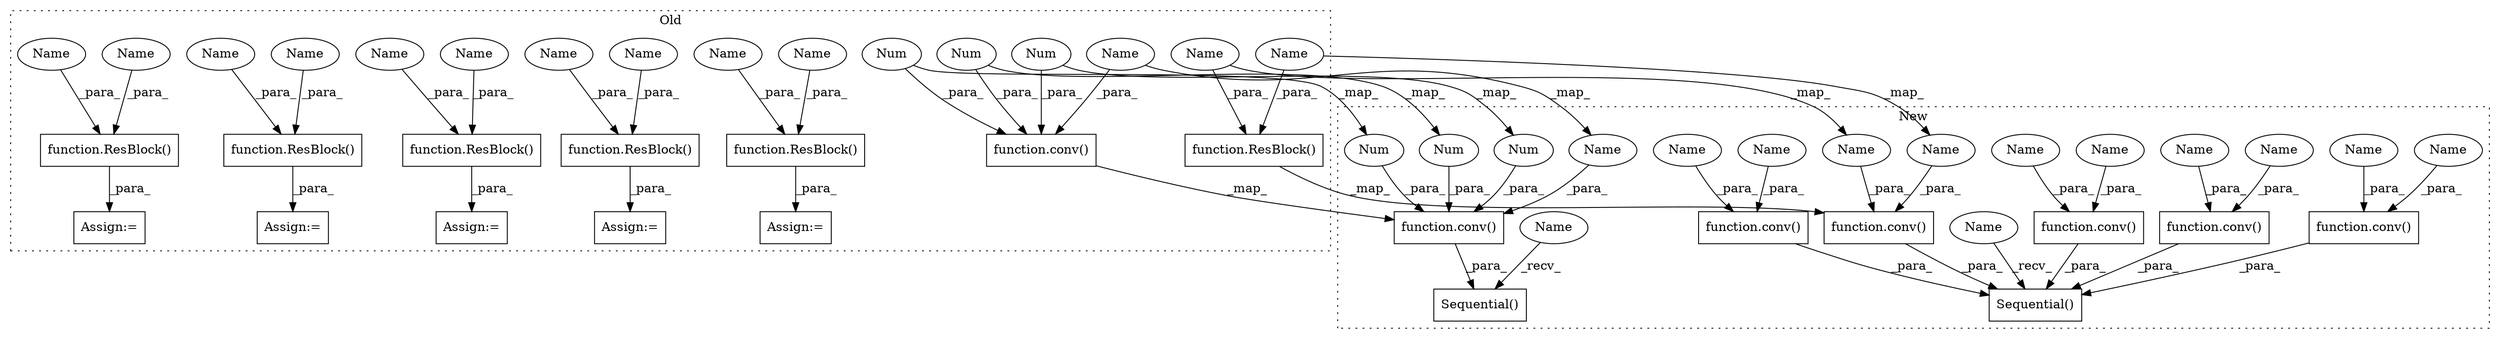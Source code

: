 digraph G {
subgraph cluster0 {
1 [label="function.ResBlock()" a="75" s="2080,2093" l="9,1" shape="box"];
5 [label="function.ResBlock()" a="75" s="2010,2023" l="9,1" shape="box"];
7 [label="Assign:=" a="68" s="2077" l="3" shape="box"];
8 [label="function.ResBlock()" a="75" s="2045,2058" l="9,1" shape="box"];
9 [label="Assign:=" a="68" s="2042" l="3" shape="box"];
10 [label="function.ResBlock()" a="75" s="2150,2163" l="9,1" shape="box"];
11 [label="Assign:=" a="68" s="2147" l="3" shape="box"];
12 [label="function.ResBlock()" a="75" s="2115,2128" l="9,1" shape="box"];
13 [label="Assign:=" a="68" s="2112" l="3" shape="box"];
14 [label="function.ResBlock()" a="75" s="2185,2198" l="9,1" shape="box"];
15 [label="Assign:=" a="68" s="2182" l="3" shape="box"];
18 [label="function.conv()" a="75" s="1962,1988" l="5,1" shape="box"];
21 [label="Num" a="76" s="1984" l="1" shape="ellipse"];
22 [label="Num" a="76" s="1987" l="1" shape="ellipse"];
24 [label="Num" a="76" s="1981" l="1" shape="ellipse"];
27 [label="Name" a="87" s="2092" l="1" shape="ellipse"];
28 [label="Name" a="87" s="1978" l="1" shape="ellipse"];
29 [label="Name" a="87" s="2022" l="1" shape="ellipse"];
30 [label="Name" a="87" s="2019" l="1" shape="ellipse"];
31 [label="Name" a="87" s="2057" l="1" shape="ellipse"];
32 [label="Name" a="87" s="2162" l="1" shape="ellipse"];
33 [label="Name" a="87" s="2159" l="1" shape="ellipse"];
34 [label="Name" a="87" s="2127" l="1" shape="ellipse"];
35 [label="Name" a="87" s="2089" l="1" shape="ellipse"];
36 [label="Name" a="87" s="2197" l="1" shape="ellipse"];
37 [label="Name" a="87" s="2194" l="1" shape="ellipse"];
38 [label="Name" a="87" s="2054" l="1" shape="ellipse"];
39 [label="Name" a="87" s="2124" l="1" shape="ellipse"];
label = "Old";
style="dotted";
}
subgraph cluster1 {
2 [label="function.conv()" a="75" s="1368,1377" l="5,1" shape="box"];
3 [label="Sequential()" a="75" s="1173,1378" l="27,11" shape="box"];
4 [label="function.conv()" a="75" s="1248,1257" l="5,1" shape="box"];
6 [label="function.conv()" a="75" s="1200,1209" l="5,1" shape="box"];
16 [label="Sequential()" a="75" s="1078,1132" l="27,15" shape="box"];
17 [label="function.conv()" a="75" s="1320,1329" l="5,1" shape="box"];
19 [label="function.conv()" a="75" s="1105,1131" l="5,1" shape="box"];
20 [label="Num" a="76" s="1127" l="1" shape="ellipse"];
23 [label="Num" a="76" s="1130" l="1" shape="ellipse"];
25 [label="Num" a="76" s="1124" l="1" shape="ellipse"];
26 [label="function.conv()" a="75" s="1224,1233" l="5,1" shape="box"];
40 [label="Name" a="87" s="1205" l="1" shape="ellipse"];
41 [label="Name" a="87" s="1208" l="1" shape="ellipse"];
42 [label="Name" a="87" s="1229" l="1" shape="ellipse"];
43 [label="Name" a="87" s="1253" l="1" shape="ellipse"];
44 [label="Name" a="87" s="1256" l="1" shape="ellipse"];
45 [label="Name" a="87" s="1373" l="1" shape="ellipse"];
46 [label="Name" a="87" s="1121" l="1" shape="ellipse"];
47 [label="Name" a="87" s="1325" l="1" shape="ellipse"];
48 [label="Name" a="87" s="1376" l="1" shape="ellipse"];
49 [label="Name" a="87" s="1328" l="1" shape="ellipse"];
50 [label="Name" a="87" s="1232" l="1" shape="ellipse"];
51 [label="Name" a="87" s="1173" l="2" shape="ellipse"];
52 [label="Name" a="87" s="1078" l="2" shape="ellipse"];
label = "New";
style="dotted";
}
1 -> 7 [label="_para_"];
2 -> 3 [label="_para_"];
4 -> 3 [label="_para_"];
5 -> 6 [label="_map_"];
6 -> 3 [label="_para_"];
8 -> 9 [label="_para_"];
10 -> 11 [label="_para_"];
12 -> 13 [label="_para_"];
14 -> 15 [label="_para_"];
17 -> 3 [label="_para_"];
18 -> 19 [label="_map_"];
19 -> 16 [label="_para_"];
20 -> 19 [label="_para_"];
21 -> 20 [label="_map_"];
21 -> 18 [label="_para_"];
22 -> 23 [label="_map_"];
22 -> 18 [label="_para_"];
23 -> 19 [label="_para_"];
24 -> 18 [label="_para_"];
24 -> 25 [label="_map_"];
25 -> 19 [label="_para_"];
26 -> 3 [label="_para_"];
27 -> 1 [label="_para_"];
28 -> 46 [label="_map_"];
28 -> 18 [label="_para_"];
29 -> 5 [label="_para_"];
29 -> 41 [label="_map_"];
30 -> 40 [label="_map_"];
30 -> 5 [label="_para_"];
31 -> 8 [label="_para_"];
32 -> 10 [label="_para_"];
33 -> 10 [label="_para_"];
34 -> 12 [label="_para_"];
35 -> 1 [label="_para_"];
36 -> 14 [label="_para_"];
37 -> 14 [label="_para_"];
38 -> 8 [label="_para_"];
39 -> 12 [label="_para_"];
40 -> 6 [label="_para_"];
41 -> 6 [label="_para_"];
42 -> 26 [label="_para_"];
43 -> 4 [label="_para_"];
44 -> 4 [label="_para_"];
45 -> 2 [label="_para_"];
46 -> 19 [label="_para_"];
47 -> 17 [label="_para_"];
48 -> 2 [label="_para_"];
49 -> 17 [label="_para_"];
50 -> 26 [label="_para_"];
51 -> 3 [label="_recv_"];
52 -> 16 [label="_recv_"];
}
